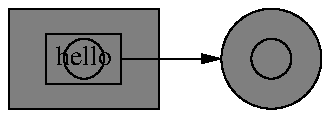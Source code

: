 .PS
box fill
box ht boxht/2 wid boxwid/2 "hello" at last box
arrow
circle fill
circle rad .1 at last circle
circle rad .1 at last box
.PE
